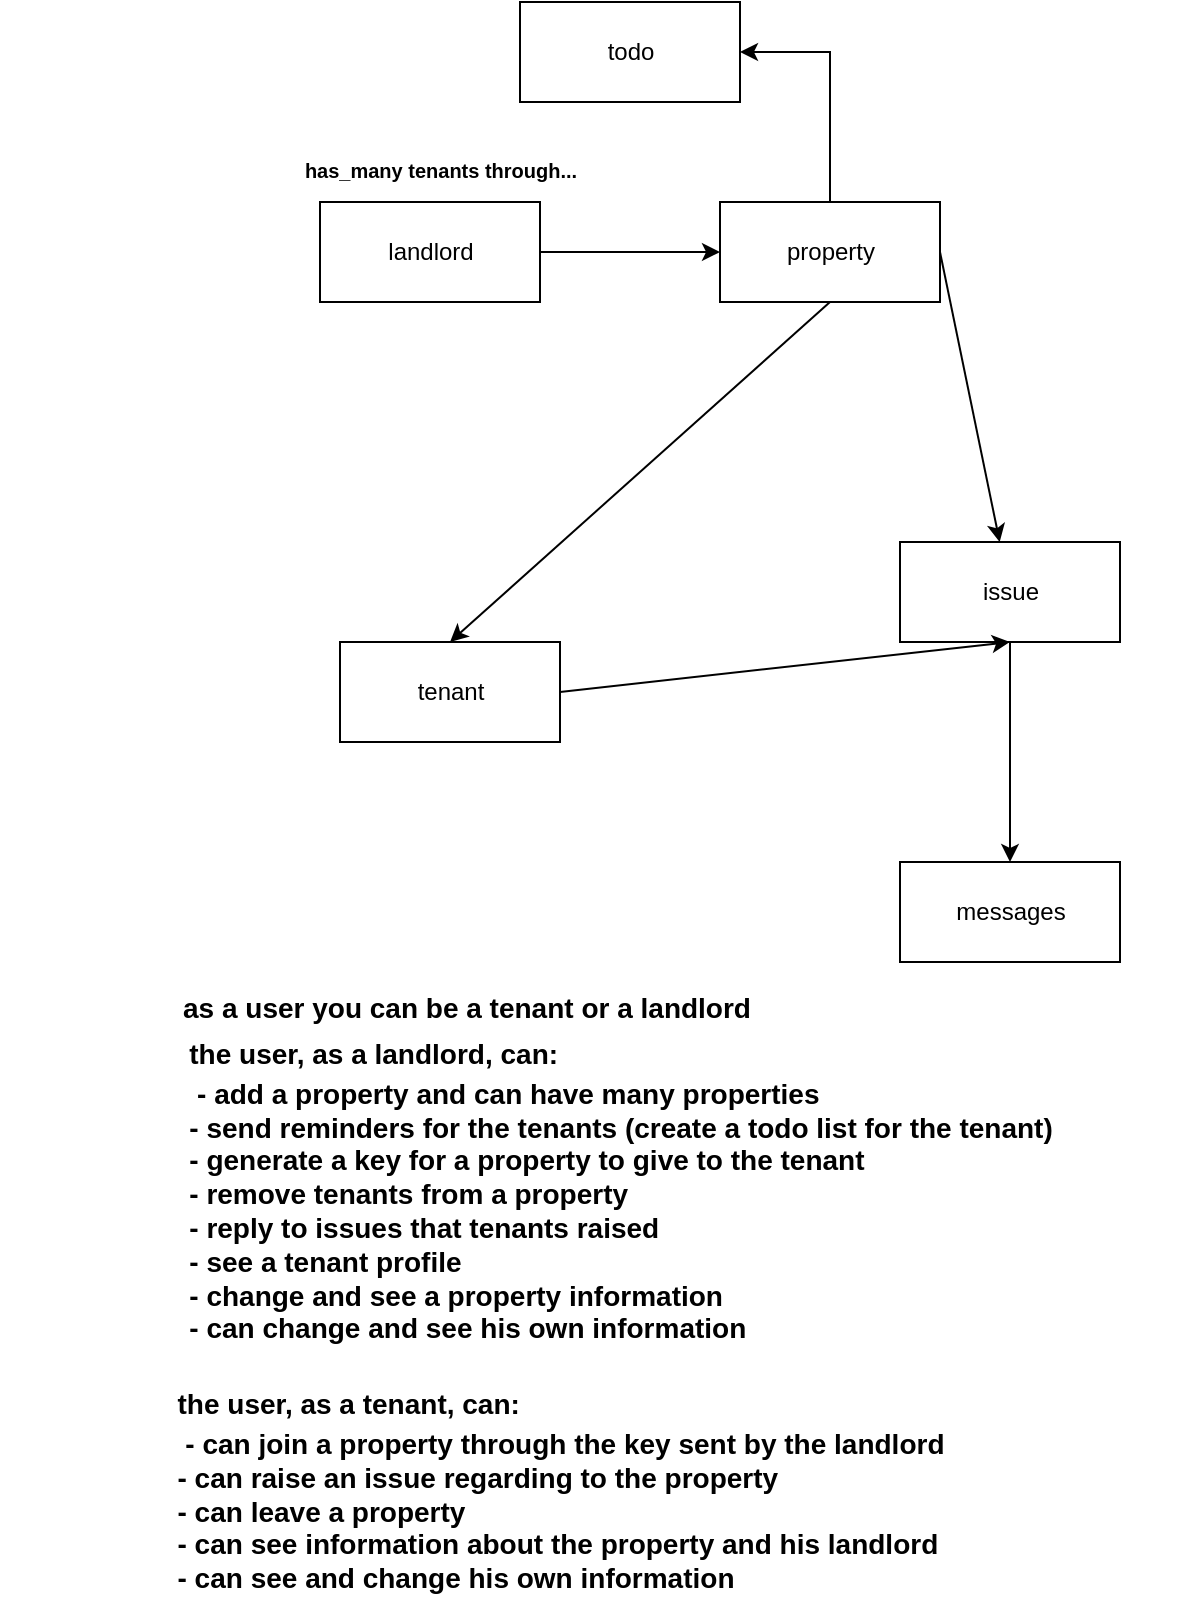 <mxfile version="12.9.10" type="device"><diagram id="u8Xx-yAaymkNb-e_YsOO" name="Page-1"><mxGraphModel dx="1355" dy="757" grid="1" gridSize="10" guides="1" tooltips="1" connect="1" arrows="1" fold="1" page="1" pageScale="1" pageWidth="850" pageHeight="1100" math="0" shadow="0"><root><mxCell id="0"/><mxCell id="1" parent="0"/><mxCell id="o60wYV2Gw0z5gzzfoUl3-5" value="tenant" style="html=1;" vertex="1" parent="1"><mxGeometry x="360" y="330" width="110" height="50" as="geometry"/></mxCell><mxCell id="o60wYV2Gw0z5gzzfoUl3-20" style="edgeStyle=orthogonalEdgeStyle;rounded=0;orthogonalLoop=1;jettySize=auto;html=1;" edge="1" parent="1" source="o60wYV2Gw0z5gzzfoUl3-6" target="o60wYV2Gw0z5gzzfoUl3-18"><mxGeometry relative="1" as="geometry"/></mxCell><mxCell id="o60wYV2Gw0z5gzzfoUl3-6" value="issue" style="html=1;" vertex="1" parent="1"><mxGeometry x="640" y="280" width="110" height="50" as="geometry"/></mxCell><mxCell id="o60wYV2Gw0z5gzzfoUl3-7" value="&lt;font style=&quot;font-size: 14px&quot;&gt;as a user you can be a tenant or a landlord&lt;/font&gt;" style="text;strokeColor=none;fillColor=none;html=1;fontSize=24;fontStyle=1;verticalAlign=middle;align=center;" vertex="1" parent="1"><mxGeometry x="240" y="490" width="365" height="40" as="geometry"/></mxCell><mxCell id="o60wYV2Gw0z5gzzfoUl3-8" value="&lt;div style=&quot;text-align: justify&quot;&gt;&lt;span style=&quot;font-size: 14px&quot;&gt;the user, as a landlord, can:&lt;/span&gt;&lt;/div&gt;&lt;font style=&quot;font-size: 14px&quot;&gt;&lt;div style=&quot;text-align: justify&quot;&gt;&lt;span&gt;&amp;nbsp;- add a property and can have many properties&lt;/span&gt;&lt;/div&gt;&lt;div style=&quot;text-align: justify&quot;&gt;&lt;span&gt;- send reminders for the tenants (create a todo list for the tenant)&lt;/span&gt;&lt;/div&gt;&lt;div style=&quot;text-align: justify&quot;&gt;&lt;span&gt;- generate a key for a property to give to the tenant&lt;/span&gt;&lt;/div&gt;&lt;div style=&quot;text-align: justify&quot;&gt;&lt;span&gt;- remove tenants from a property&lt;/span&gt;&lt;/div&gt;&lt;div style=&quot;text-align: justify&quot;&gt;&lt;span&gt;- reply to issues that tenants raised&lt;/span&gt;&lt;/div&gt;&lt;div style=&quot;text-align: justify&quot;&gt;&lt;span&gt;- see a tenant profile&lt;/span&gt;&lt;/div&gt;&lt;div style=&quot;text-align: justify&quot;&gt;&lt;span&gt;- change and see a property information&lt;/span&gt;&lt;/div&gt;&lt;div style=&quot;text-align: justify&quot;&gt;&lt;span&gt;- can change and see his own information&lt;/span&gt;&lt;/div&gt;&lt;/font&gt;" style="text;strokeColor=none;fillColor=none;html=1;fontSize=24;fontStyle=1;verticalAlign=middle;align=center;" vertex="1" parent="1"><mxGeometry x="220" y="580" width="560" height="40" as="geometry"/></mxCell><mxCell id="o60wYV2Gw0z5gzzfoUl3-9" value="landlord" style="html=1;" vertex="1" parent="1"><mxGeometry x="350" y="110" width="110" height="50" as="geometry"/></mxCell><mxCell id="o60wYV2Gw0z5gzzfoUl3-29" style="edgeStyle=orthogonalEdgeStyle;rounded=0;orthogonalLoop=1;jettySize=auto;html=1;entryX=1;entryY=0.5;entryDx=0;entryDy=0;" edge="1" parent="1" source="o60wYV2Gw0z5gzzfoUl3-10" target="o60wYV2Gw0z5gzzfoUl3-27"><mxGeometry relative="1" as="geometry"/></mxCell><mxCell id="o60wYV2Gw0z5gzzfoUl3-10" value="property" style="html=1;" vertex="1" parent="1"><mxGeometry x="550" y="110" width="110" height="50" as="geometry"/></mxCell><mxCell id="o60wYV2Gw0z5gzzfoUl3-12" value="" style="endArrow=classic;html=1;entryX=0;entryY=0.5;entryDx=0;entryDy=0;exitX=1;exitY=0.5;exitDx=0;exitDy=0;" edge="1" parent="1" source="o60wYV2Gw0z5gzzfoUl3-9" target="o60wYV2Gw0z5gzzfoUl3-10"><mxGeometry width="50" height="50" relative="1" as="geometry"><mxPoint x="510" y="220" as="sourcePoint"/><mxPoint x="540" y="170" as="targetPoint"/></mxGeometry></mxCell><mxCell id="o60wYV2Gw0z5gzzfoUl3-13" value="" style="endArrow=classic;html=1;entryX=0.5;entryY=0;entryDx=0;entryDy=0;exitX=0.5;exitY=1;exitDx=0;exitDy=0;" edge="1" parent="1" source="o60wYV2Gw0z5gzzfoUl3-10" target="o60wYV2Gw0z5gzzfoUl3-5"><mxGeometry width="50" height="50" relative="1" as="geometry"><mxPoint x="460" y="210" as="sourcePoint"/><mxPoint x="550" y="210" as="targetPoint"/></mxGeometry></mxCell><mxCell id="o60wYV2Gw0z5gzzfoUl3-15" value="&lt;font style=&quot;font-size: 10px&quot;&gt;has_many tenants through...&lt;/font&gt;" style="text;strokeColor=none;fillColor=none;html=1;fontSize=24;fontStyle=1;verticalAlign=middle;align=center;" vertex="1" parent="1"><mxGeometry x="360" y="70" width="100" height="40" as="geometry"/></mxCell><mxCell id="o60wYV2Gw0z5gzzfoUl3-16" value="" style="endArrow=classic;html=1;entryX=0.5;entryY=1;entryDx=0;entryDy=0;exitX=1;exitY=0.5;exitDx=0;exitDy=0;" edge="1" parent="1" source="o60wYV2Gw0z5gzzfoUl3-5" target="o60wYV2Gw0z5gzzfoUl3-6"><mxGeometry width="50" height="50" relative="1" as="geometry"><mxPoint x="615" y="170" as="sourcePoint"/><mxPoint x="415" y="280" as="targetPoint"/></mxGeometry></mxCell><mxCell id="o60wYV2Gw0z5gzzfoUl3-17" value="" style="endArrow=classic;html=1;exitX=1;exitY=0.5;exitDx=0;exitDy=0;" edge="1" parent="1" source="o60wYV2Gw0z5gzzfoUl3-10" target="o60wYV2Gw0z5gzzfoUl3-6"><mxGeometry width="50" height="50" relative="1" as="geometry"><mxPoint x="470" y="305" as="sourcePoint"/><mxPoint x="705" y="270" as="targetPoint"/></mxGeometry></mxCell><mxCell id="o60wYV2Gw0z5gzzfoUl3-18" value="messages" style="html=1;" vertex="1" parent="1"><mxGeometry x="640" y="440" width="110" height="50" as="geometry"/></mxCell><mxCell id="o60wYV2Gw0z5gzzfoUl3-26" value="&lt;div style=&quot;text-align: justify&quot;&gt;&lt;span style=&quot;font-size: 14px&quot;&gt;the user, as a tenant, can:&lt;/span&gt;&lt;/div&gt;&lt;font style=&quot;font-size: 14px&quot;&gt;&lt;div style=&quot;text-align: justify&quot;&gt;&lt;span&gt;&amp;nbsp;- can join a property through the key sent by the landlord&lt;/span&gt;&lt;/div&gt;&lt;div style=&quot;text-align: justify&quot;&gt;&lt;span&gt;- can raise an issue regarding to the property&lt;/span&gt;&lt;/div&gt;&lt;div style=&quot;text-align: justify&quot;&gt;&lt;span&gt;- can leave a property&amp;nbsp;&lt;/span&gt;&lt;/div&gt;&lt;div style=&quot;text-align: justify&quot;&gt;&lt;span&gt;- can see information about the property and his landlord&lt;/span&gt;&lt;/div&gt;&lt;div style=&quot;text-align: justify&quot;&gt;&lt;span&gt;- can see and change his own information&lt;/span&gt;&lt;/div&gt;&lt;/font&gt;" style="text;strokeColor=none;fillColor=none;html=1;fontSize=24;fontStyle=1;verticalAlign=middle;align=center;" vertex="1" parent="1"><mxGeometry x="190" y="730" width="560" height="40" as="geometry"/></mxCell><mxCell id="o60wYV2Gw0z5gzzfoUl3-27" value="todo" style="html=1;" vertex="1" parent="1"><mxGeometry x="450" y="10" width="110" height="50" as="geometry"/></mxCell></root></mxGraphModel></diagram></mxfile>